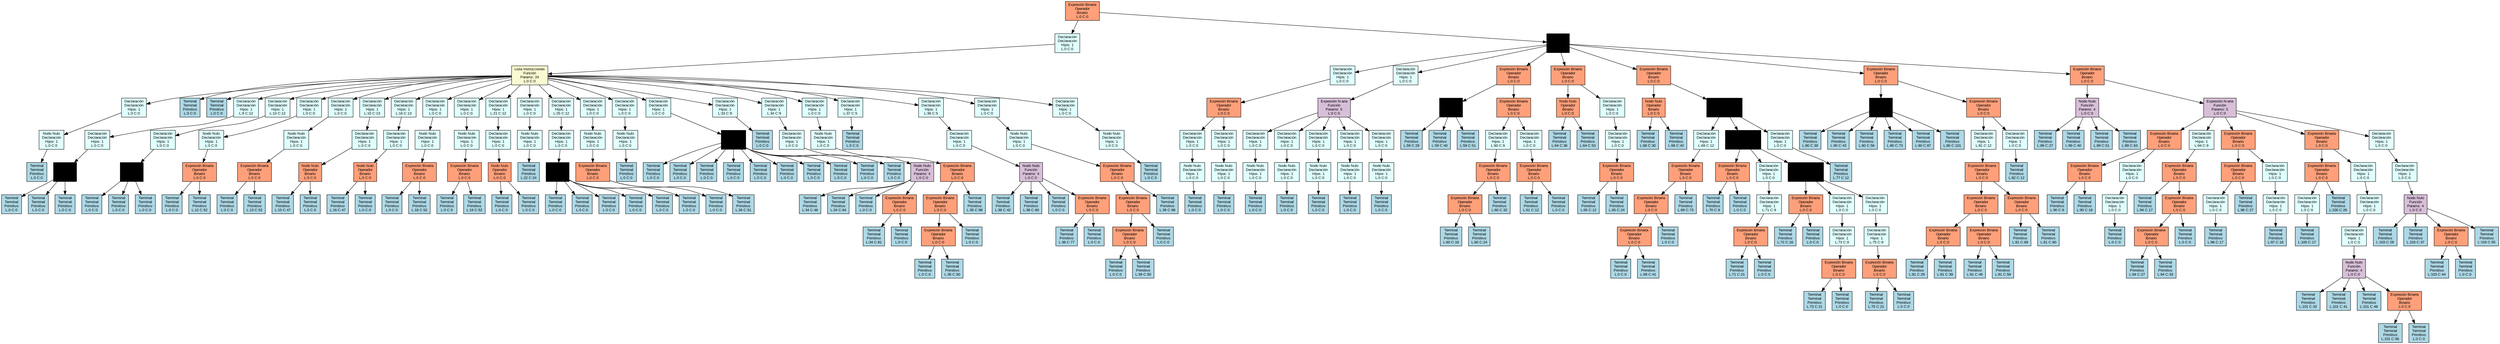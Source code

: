 digraph AST {
    rankdir=TB;
    node [shape=box, style=filled, fontname="Arial", fontsize=10];
    edge [fontname="Arial", fontsize=8];
    
    node0 [label="Expresión Binaria\nOperador\nBinario\nL:0 C:0", fillcolor="lightsalmon"];
    node1 [label="Declaración\nDeclaración\nHijos: 1\nL:0 C:0", fillcolor="lightcyan"];
    node0 -> node1;
    node2 [label="Lista Instrucciones\nFunción\nParams: 24\nL:0 C:0", fillcolor="lightgoldenrodyellow"];
    node1 -> node2;
    node3 [label="Declaración\nDeclaración\nHijos: 1\nL:0 C:0", fillcolor="lightcyan"];
    node2 -> node3;
    node4 [label="Nodo Nulo\nDeclaración\nHijos: 1\nL:0 C:0", fillcolor="lightcyan"];
    node3 -> node4;
    node5 [label="Terminal\nTerminal\nPrimitivo\nL:0 C:0", fillcolor="lightblue"];
    node4 -> node5;
    node6 [label="Terminal\nTerminal\nPrimitivo\nL:0 C:0", fillcolor="lightblue"];
    node2 -> node6;
    node7 [label="Terminal\nTerminal\nPrimitivo\nL:0 C:0", fillcolor="lightblue"];
    node2 -> node7;
    node8 [label="Declaración\nDeclaración\nHijos: 1\nL:9 C:12", fillcolor="lightcyan"];
    node2 -> node8;
    node9 [label="Declaración\nDeclaración\nHijos: 1\nL:0 C:0", fillcolor="lightcyan"];
    node8 -> node9;
    node10 [label="Nodo Nulo\nOperador\nTernario\nL:0 C:0", fillcolor="lightviolet"];
    node9 -> node10;
    node11 [label="Terminal\nTerminal\nPrimitivo\nL:0 C:0", fillcolor="lightblue"];
    node10 -> node11;
    node12 [label="Terminal\nTerminal\nPrimitivo\nL:0 C:0", fillcolor="lightblue"];
    node10 -> node12;
    node13 [label="Terminal\nTerminal\nPrimitivo\nL:0 C:0", fillcolor="lightblue"];
    node10 -> node13;
    node14 [label="Declaración\nDeclaración\nHijos: 1\nL:10 C:12", fillcolor="lightcyan"];
    node2 -> node14;
    node15 [label="Declaración\nDeclaración\nHijos: 1\nL:0 C:0", fillcolor="lightcyan"];
    node14 -> node15;
    node16 [label="Nodo Nulo\nOperador\nTernario\nL:0 C:0", fillcolor="lightviolet"];
    node15 -> node16;
    node17 [label="Terminal\nTerminal\nPrimitivo\nL:0 C:0", fillcolor="lightblue"];
    node16 -> node17;
    node18 [label="Terminal\nTerminal\nPrimitivo\nL:0 C:0", fillcolor="lightblue"];
    node16 -> node18;
    node19 [label="Terminal\nTerminal\nPrimitivo\nL:0 C:0", fillcolor="lightblue"];
    node16 -> node19;
    node20 [label="Declaración\nDeclaración\nHijos: 1\nL:0 C:0", fillcolor="lightcyan"];
    node2 -> node20;
    node21 [label="Nodo Nulo\nDeclaración\nHijos: 1\nL:0 C:0", fillcolor="lightcyan"];
    node20 -> node21;
    node22 [label="Expresión Binaria\nOperador\nBinario\nL:0 C:0", fillcolor="lightsalmon"];
    node21 -> node22;
    node23 [label="Terminal\nTerminal\nPrimitivo\nL:0 C:0", fillcolor="lightblue"];
    node22 -> node23;
    node24 [label="Terminal\nTerminal\nPrimitivo\nL:12 C:52", fillcolor="lightblue"];
    node22 -> node24;
    node25 [label="Declaración\nDeclaración\nHijos: 1\nL:0 C:0", fillcolor="lightcyan"];
    node2 -> node25;
    node26 [label="Nodo Nulo\nDeclaración\nHijos: 1\nL:0 C:0", fillcolor="lightcyan"];
    node25 -> node26;
    node27 [label="Expresión Binaria\nOperador\nBinario\nL:0 C:0", fillcolor="lightsalmon"];
    node26 -> node27;
    node28 [label="Terminal\nTerminal\nPrimitivo\nL:0 C:0", fillcolor="lightblue"];
    node27 -> node28;
    node29 [label="Terminal\nTerminal\nPrimitivo\nL:13 C:52", fillcolor="lightblue"];
    node27 -> node29;
    node30 [label="Declaración\nDeclaración\nHijos: 1\nL:15 C:13", fillcolor="lightcyan"];
    node2 -> node30;
    node31 [label="Declaración\nDeclaración\nHijos: 1\nL:0 C:0", fillcolor="lightcyan"];
    node30 -> node31;
    node32 [label="Nodo Nulo\nOperador\nBinario\nL:0 C:0", fillcolor="lightsalmon"];
    node31 -> node32;
    node33 [label="Terminal\nTerminal\nPrimitivo\nL:15 C:47", fillcolor="lightblue"];
    node32 -> node33;
    node34 [label="Terminal\nTerminal\nPrimitivo\nL:0 C:0", fillcolor="lightblue"];
    node32 -> node34;
    node35 [label="Declaración\nDeclaración\nHijos: 1\nL:16 C:13", fillcolor="lightcyan"];
    node2 -> node35;
    node36 [label="Declaración\nDeclaración\nHijos: 1\nL:0 C:0", fillcolor="lightcyan"];
    node35 -> node36;
    node37 [label="Nodo Nulo\nOperador\nBinario\nL:0 C:0", fillcolor="lightsalmon"];
    node36 -> node37;
    node38 [label="Terminal\nTerminal\nPrimitivo\nL:16 C:47", fillcolor="lightblue"];
    node37 -> node38;
    node39 [label="Terminal\nTerminal\nPrimitivo\nL:0 C:0", fillcolor="lightblue"];
    node37 -> node39;
    node40 [label="Declaración\nDeclaración\nHijos: 1\nL:0 C:0", fillcolor="lightcyan"];
    node2 -> node40;
    node41 [label="Nodo Nulo\nDeclaración\nHijos: 1\nL:0 C:0", fillcolor="lightcyan"];
    node40 -> node41;
    node42 [label="Expresión Binaria\nOperador\nBinario\nL:0 C:0", fillcolor="lightsalmon"];
    node41 -> node42;
    node43 [label="Terminal\nTerminal\nPrimitivo\nL:0 C:0", fillcolor="lightblue"];
    node42 -> node43;
    node44 [label="Terminal\nTerminal\nPrimitivo\nL:18 C:52", fillcolor="lightblue"];
    node42 -> node44;
    node45 [label="Declaración\nDeclaración\nHijos: 1\nL:0 C:0", fillcolor="lightcyan"];
    node2 -> node45;
    node46 [label="Nodo Nulo\nDeclaración\nHijos: 1\nL:0 C:0", fillcolor="lightcyan"];
    node45 -> node46;
    node47 [label="Expresión Binaria\nOperador\nBinario\nL:0 C:0", fillcolor="lightsalmon"];
    node46 -> node47;
    node48 [label="Terminal\nTerminal\nPrimitivo\nL:0 C:0", fillcolor="lightblue"];
    node47 -> node48;
    node49 [label="Terminal\nTerminal\nPrimitivo\nL:19 C:52", fillcolor="lightblue"];
    node47 -> node49;
    node50 [label="Declaración\nDeclaración\nHijos: 1\nL:21 C:12", fillcolor="lightcyan"];
    node2 -> node50;
    node51 [label="Declaración\nDeclaración\nHijos: 1\nL:0 C:0", fillcolor="lightcyan"];
    node50 -> node51;
    node52 [label="Nodo Nulo\nOperador\nBinario\nL:0 C:0", fillcolor="lightsalmon"];
    node51 -> node52;
    node53 [label="Terminal\nTerminal\nPrimitivo\nL:0 C:0", fillcolor="lightblue"];
    node52 -> node53;
    node54 [label="Terminal\nTerminal\nPrimitivo\nL:0 C:0", fillcolor="lightblue"];
    node52 -> node54;
    node55 [label="Declaración\nDeclaración\nHijos: 1\nL:0 C:0", fillcolor="lightcyan"];
    node2 -> node55;
    node56 [label="Nodo Nulo\nDeclaración\nHijos: 1\nL:0 C:0", fillcolor="lightcyan"];
    node55 -> node56;
    node57 [label="Terminal\nTerminal\nPrimitivo\nL:22 C:24", fillcolor="lightblue"];
    node56 -> node57;
    node58 [label="Declaración\nDeclaración\nHijos: 1\nL:25 C:12", fillcolor="lightcyan"];
    node2 -> node58;
    node59 [label="Declaración\nDeclaración\nHijos: 1\nL:0 C:0", fillcolor="lightcyan"];
    node58 -> node59;
    node60 [label="Nodo Nulo\nFunción\nParams: 6\nL:0 C:0", fillcolor="lightkhaki"];
    node59 -> node60;
    node61 [label="Terminal\nTerminal\nPrimitivo\nL:0 C:0", fillcolor="lightblue"];
    node60 -> node61;
    node62 [label="Terminal\nTerminal\nPrimitivo\nL:0 C:0", fillcolor="lightblue"];
    node60 -> node62;
    node63 [label="Terminal\nTerminal\nPrimitivo\nL:0 C:0", fillcolor="lightblue"];
    node60 -> node63;
    node64 [label="Terminal\nTerminal\nPrimitivo\nL:0 C:0", fillcolor="lightblue"];
    node60 -> node64;
    node65 [label="Terminal\nTerminal\nPrimitivo\nL:0 C:0", fillcolor="lightblue"];
    node60 -> node65;
    node66 [label="Terminal\nTerminal\nPrimitivo\nL:0 C:0", fillcolor="lightblue"];
    node60 -> node66;
    node67 [label="Declaración\nDeclaración\nHijos: 1\nL:0 C:0", fillcolor="lightcyan"];
    node2 -> node67;
    node68 [label="Nodo Nulo\nDeclaración\nHijos: 1\nL:0 C:0", fillcolor="lightcyan"];
    node67 -> node68;
    node69 [label="Expresión Binaria\nOperador\nBinario\nL:0 C:0", fillcolor="lightsalmon"];
    node68 -> node69;
    node70 [label="Terminal\nTerminal\nPrimitivo\nL:0 C:0", fillcolor="lightblue"];
    node69 -> node70;
    node71 [label="Terminal\nTerminal\nPrimitivo\nL:26 C:51", fillcolor="lightblue"];
    node69 -> node71;
    node72 [label="Declaración\nDeclaración\nHijos: 1\nL:0 C:0", fillcolor="lightcyan"];
    node2 -> node72;
    node73 [label="Nodo Nulo\nDeclaración\nHijos: 1\nL:0 C:0", fillcolor="lightcyan"];
    node72 -> node73;
    node74 [label="Terminal\nTerminal\nPrimitivo\nL:0 C:0", fillcolor="lightblue"];
    node73 -> node74;
    node75 [label="Declaración\nDeclaración\nHijos: 1\nL:0 C:0", fillcolor="lightcyan"];
    node2 -> node75;
    node76 [label="Bloque\nFunción\nParams: 10\nL:0 C:0", fillcolor="lightkhaki"];
    node75 -> node76;
    node77 [label="Terminal\nTerminal\nPrimitivo\nL:0 C:0", fillcolor="lightblue"];
    node76 -> node77;
    node78 [label="Terminal\nTerminal\nPrimitivo\nL:0 C:0", fillcolor="lightblue"];
    node76 -> node78;
    node79 [label="Terminal\nTerminal\nPrimitivo\nL:0 C:0", fillcolor="lightblue"];
    node76 -> node79;
    node80 [label="Terminal\nTerminal\nPrimitivo\nL:0 C:0", fillcolor="lightblue"];
    node76 -> node80;
    node81 [label="Terminal\nTerminal\nPrimitivo\nL:0 C:0", fillcolor="lightblue"];
    node76 -> node81;
    node82 [label="Terminal\nTerminal\nPrimitivo\nL:0 C:0", fillcolor="lightblue"];
    node76 -> node82;
    node83 [label="Terminal\nTerminal\nPrimitivo\nL:0 C:0", fillcolor="lightblue"];
    node76 -> node83;
    node84 [label="Terminal\nTerminal\nPrimitivo\nL:0 C:0", fillcolor="lightblue"];
    node76 -> node84;
    node85 [label="Terminal\nTerminal\nPrimitivo\nL:0 C:0", fillcolor="lightblue"];
    node76 -> node85;
    node86 [label="Terminal\nTerminal\nPrimitivo\nL:0 C:0", fillcolor="lightblue"];
    node76 -> node86;
    node87 [label="Declaración\nDeclaración\nHijos: 1\nL:33 C:9", fillcolor="lightcyan"];
    node2 -> node87;
    node88 [label="Terminal\nTerminal\nPrimitivo\nL:0 C:0", fillcolor="lightblue"];
    node87 -> node88;
    node89 [label="Declaración\nDeclaración\nHijos: 1\nL:34 C:9", fillcolor="lightcyan"];
    node2 -> node89;
    node90 [label="Declaración\nDeclaración\nHijos: 1\nL:0 C:0", fillcolor="lightcyan"];
    node89 -> node90;
    node91 [label="Nodo Nulo\nFunción\nParams: 4\nL:0 C:0", fillcolor="thistle"];
    node90 -> node91;
    node92 [label="Terminal\nTerminal\nPrimitivo\nL:34 C:46", fillcolor="lightblue"];
    node91 -> node92;
    node93 [label="Terminal\nTerminal\nPrimitivo\nL:34 C:64", fillcolor="lightblue"];
    node91 -> node93;
    node94 [label="Terminal\nTerminal\nPrimitivo\nL:0 C:0", fillcolor="lightblue"];
    node91 -> node94;
    node95 [label="Expresión Binaria\nOperador\nBinario\nL:0 C:0", fillcolor="lightsalmon"];
    node91 -> node95;
    node96 [label="Terminal\nTerminal\nPrimitivo\nL:34 C:81", fillcolor="lightblue"];
    node95 -> node96;
    node97 [label="Terminal\nTerminal\nPrimitivo\nL:0 C:0", fillcolor="lightblue"];
    node95 -> node97;
    node98 [label="Declaración\nDeclaración\nHijos: 1\nL:0 C:0", fillcolor="lightcyan"];
    node2 -> node98;
    node99 [label="Nodo Nulo\nDeclaración\nHijos: 1\nL:0 C:0", fillcolor="lightcyan"];
    node98 -> node99;
    node100 [label="Expresión Binaria\nOperador\nBinario\nL:0 C:0", fillcolor="lightsalmon"];
    node99 -> node100;
    node101 [label="Expresión Binaria\nOperador\nBinario\nL:0 C:0", fillcolor="lightsalmon"];
    node100 -> node101;
    node102 [label="Expresión Binaria\nOperador\nBinario\nL:0 C:0", fillcolor="lightsalmon"];
    node101 -> node102;
    node103 [label="Terminal\nTerminal\nPrimitivo\nL:0 C:0", fillcolor="lightblue"];
    node102 -> node103;
    node104 [label="Terminal\nTerminal\nPrimitivo\nL:35 C:50", fillcolor="lightblue"];
    node102 -> node104;
    node105 [label="Terminal\nTerminal\nPrimitivo\nL:0 C:0", fillcolor="lightblue"];
    node101 -> node105;
    node106 [label="Terminal\nTerminal\nPrimitivo\nL:35 C:98", fillcolor="lightblue"];
    node100 -> node106;
    node107 [label="Declaración\nDeclaración\nHijos: 1\nL:37 C:5", fillcolor="lightcyan"];
    node2 -> node107;
    node108 [label="Terminal\nTerminal\nPrimitivo\nL:0 C:0", fillcolor="lightblue"];
    node107 -> node108;
    node109 [label="Declaración\nDeclaración\nHijos: 1\nL:38 C:5", fillcolor="lightcyan"];
    node2 -> node109;
    node110 [label="Declaración\nDeclaración\nHijos: 1\nL:0 C:0", fillcolor="lightcyan"];
    node109 -> node110;
    node111 [label="Nodo Nulo\nFunción\nParams: 4\nL:0 C:0", fillcolor="thistle"];
    node110 -> node111;
    node112 [label="Terminal\nTerminal\nPrimitivo\nL:38 C:42", fillcolor="lightblue"];
    node111 -> node112;
    node113 [label="Terminal\nTerminal\nPrimitivo\nL:38 C:60", fillcolor="lightblue"];
    node111 -> node113;
    node114 [label="Terminal\nTerminal\nPrimitivo\nL:0 C:0", fillcolor="lightblue"];
    node111 -> node114;
    node115 [label="Expresión Binaria\nOperador\nBinario\nL:0 C:0", fillcolor="lightsalmon"];
    node111 -> node115;
    node116 [label="Terminal\nTerminal\nPrimitivo\nL:38 C:77", fillcolor="lightblue"];
    node115 -> node116;
    node117 [label="Terminal\nTerminal\nPrimitivo\nL:0 C:0", fillcolor="lightblue"];
    node115 -> node117;
    node118 [label="Declaración\nDeclaración\nHijos: 1\nL:0 C:0", fillcolor="lightcyan"];
    node2 -> node118;
    node119 [label="Nodo Nulo\nDeclaración\nHijos: 1\nL:0 C:0", fillcolor="lightcyan"];
    node118 -> node119;
    node120 [label="Expresión Binaria\nOperador\nBinario\nL:0 C:0", fillcolor="lightsalmon"];
    node119 -> node120;
    node121 [label="Expresión Binaria\nOperador\nBinario\nL:0 C:0", fillcolor="lightsalmon"];
    node120 -> node121;
    node122 [label="Expresión Binaria\nOperador\nBinario\nL:0 C:0", fillcolor="lightsalmon"];
    node121 -> node122;
    node123 [label="Terminal\nTerminal\nPrimitivo\nL:0 C:0", fillcolor="lightblue"];
    node122 -> node123;
    node124 [label="Terminal\nTerminal\nPrimitivo\nL:39 C:50", fillcolor="lightblue"];
    node122 -> node124;
    node125 [label="Terminal\nTerminal\nPrimitivo\nL:0 C:0", fillcolor="lightblue"];
    node121 -> node125;
    node126 [label="Terminal\nTerminal\nPrimitivo\nL:39 C:98", fillcolor="lightblue"];
    node120 -> node126;
    node127 [label="Declaración\nDeclaración\nHijos: 1\nL:0 C:0", fillcolor="lightcyan"];
    node2 -> node127;
    node128 [label="Nodo Nulo\nDeclaración\nHijos: 1\nL:0 C:0", fillcolor="lightcyan"];
    node127 -> node128;
    node129 [label="Terminal\nTerminal\nPrimitivo\nL:0 C:0", fillcolor="lightblue"];
    node128 -> node129;
    node130 [label="Bloque\nFunción\nParams: 7\nL:0 C:0", fillcolor="lightkhaki"];
    node0 -> node130;
    node131 [label="Declaración\nDeclaración\nHijos: 1\nL:0 C:0", fillcolor="lightcyan"];
    node130 -> node131;
    node132 [label="Expresión Binaria\nOperador\nBinario\nL:0 C:0", fillcolor="lightsalmon"];
    node131 -> node132;
    node133 [label="Declaración\nDeclaración\nHijos: 1\nL:0 C:0", fillcolor="lightcyan"];
    node132 -> node133;
    node134 [label="Nodo Nulo\nDeclaración\nHijos: 1\nL:0 C:0", fillcolor="lightcyan"];
    node133 -> node134;
    node135 [label="Terminal\nTerminal\nPrimitivo\nL:0 C:0", fillcolor="lightblue"];
    node134 -> node135;
    node136 [label="Declaración\nDeclaración\nHijos: 1\nL:0 C:0", fillcolor="lightcyan"];
    node132 -> node136;
    node137 [label="Nodo Nulo\nDeclaración\nHijos: 1\nL:0 C:0", fillcolor="lightcyan"];
    node136 -> node137;
    node138 [label="Terminal\nTerminal\nPrimitivo\nL:0 C:0", fillcolor="lightblue"];
    node137 -> node138;
    node139 [label="Declaración\nDeclaración\nHijos: 1\nL:0 C:0", fillcolor="lightcyan"];
    node130 -> node139;
    node140 [label="Expresión N-aria\nFunción\nParams: 5\nL:0 C:0", fillcolor="thistle"];
    node139 -> node140;
    node141 [label="Declaración\nDeclaración\nHijos: 1\nL:0 C:0", fillcolor="lightcyan"];
    node140 -> node141;
    node142 [label="Nodo Nulo\nDeclaración\nHijos: 1\nL:0 C:0", fillcolor="lightcyan"];
    node141 -> node142;
    node143 [label="Terminal\nTerminal\nPrimitivo\nL:0 C:0", fillcolor="lightblue"];
    node142 -> node143;
    node144 [label="Declaración\nDeclaración\nHijos: 1\nL:0 C:0", fillcolor="lightcyan"];
    node140 -> node144;
    node145 [label="Nodo Nulo\nDeclaración\nHijos: 1\nL:0 C:0", fillcolor="lightcyan"];
    node144 -> node145;
    node146 [label="Terminal\nTerminal\nPrimitivo\nL:0 C:0", fillcolor="lightblue"];
    node145 -> node146;
    node147 [label="Declaración\nDeclaración\nHijos: 1\nL:0 C:0", fillcolor="lightcyan"];
    node140 -> node147;
    node148 [label="Nodo Nulo\nDeclaración\nHijos: 1\nL:0 C:0", fillcolor="lightcyan"];
    node147 -> node148;
    node149 [label="Terminal\nTerminal\nPrimitivo\nL:0 C:0", fillcolor="lightblue"];
    node148 -> node149;
    node150 [label="Declaración\nDeclaración\nHijos: 1\nL:0 C:0", fillcolor="lightcyan"];
    node140 -> node150;
    node151 [label="Nodo Nulo\nDeclaración\nHijos: 1\nL:0 C:0", fillcolor="lightcyan"];
    node150 -> node151;
    node152 [label="Terminal\nTerminal\nPrimitivo\nL:0 C:0", fillcolor="lightblue"];
    node151 -> node152;
    node153 [label="Declaración\nDeclaración\nHijos: 1\nL:0 C:0", fillcolor="lightcyan"];
    node140 -> node153;
    node154 [label="Nodo Nulo\nDeclaración\nHijos: 1\nL:0 C:0", fillcolor="lightcyan"];
    node153 -> node154;
    node155 [label="Terminal\nTerminal\nPrimitivo\nL:0 C:0", fillcolor="lightblue"];
    node154 -> node155;
    node156 [label="Expresión Binaria\nOperador\nBinario\nL:0 C:0", fillcolor="lightsalmon"];
    node130 -> node156;
    node157 [label="Nodo Nulo\nOperador\nTernario\nL:0 C:0", fillcolor="lightviolet"];
    node156 -> node157;
    node158 [label="Terminal\nTerminal\nPrimitivo\nL:59 C:29", fillcolor="lightblue"];
    node157 -> node158;
    node159 [label="Terminal\nTerminal\nPrimitivo\nL:59 C:40", fillcolor="lightblue"];
    node157 -> node159;
    node160 [label="Terminal\nTerminal\nPrimitivo\nL:59 C:51", fillcolor="lightblue"];
    node157 -> node160;
    node161 [label="Expresión Binaria\nOperador\nBinario\nL:0 C:0", fillcolor="lightsalmon"];
    node156 -> node161;
    node162 [label="Declaración\nDeclaración\nHijos: 1\nL:60 C:9", fillcolor="lightcyan"];
    node161 -> node162;
    node163 [label="Expresión Binaria\nOperador\nBinario\nL:0 C:0", fillcolor="lightsalmon"];
    node162 -> node163;
    node164 [label="Expresión Binaria\nOperador\nBinario\nL:0 C:0", fillcolor="lightsalmon"];
    node163 -> node164;
    node165 [label="Terminal\nTerminal\nPrimitivo\nL:60 C:16", fillcolor="lightblue"];
    node164 -> node165;
    node166 [label="Terminal\nTerminal\nPrimitivo\nL:60 C:24", fillcolor="lightblue"];
    node164 -> node166;
    node167 [label="Terminal\nTerminal\nPrimitivo\nL:60 C:32", fillcolor="lightblue"];
    node163 -> node167;
    node168 [label="Declaración\nDeclaración\nHijos: 1\nL:0 C:0", fillcolor="lightcyan"];
    node161 -> node168;
    node169 [label="Expresión Binaria\nOperador\nBinario\nL:0 C:0", fillcolor="lightsalmon"];
    node168 -> node169;
    node170 [label="Terminal\nTerminal\nPrimitivo\nL:61 C:12", fillcolor="lightblue"];
    node169 -> node170;
    node171 [label="Terminal\nTerminal\nPrimitivo\nL:0 C:0", fillcolor="lightblue"];
    node169 -> node171;
    node172 [label="Expresión Binaria\nOperador\nBinario\nL:0 C:0", fillcolor="lightsalmon"];
    node130 -> node172;
    node173 [label="Nodo Nulo\nOperador\nBinario\nL:0 C:0", fillcolor="lightsalmon"];
    node172 -> node173;
    node174 [label="Terminal\nTerminal\nPrimitivo\nL:64 C:36", fillcolor="lightblue"];
    node173 -> node174;
    node175 [label="Terminal\nTerminal\nPrimitivo\nL:64 C:53", fillcolor="lightblue"];
    node173 -> node175;
    node176 [label="Declaración\nDeclaración\nHijos: 1\nL:0 C:0", fillcolor="lightcyan"];
    node172 -> node176;
    node177 [label="Declaración\nDeclaración\nHijos: 1\nL:0 C:0", fillcolor="lightcyan"];
    node176 -> node177;
    node178 [label="Expresión Binaria\nOperador\nBinario\nL:0 C:0", fillcolor="lightsalmon"];
    node177 -> node178;
    node179 [label="Terminal\nTerminal\nPrimitivo\nL:65 C:12", fillcolor="lightblue"];
    node178 -> node179;
    node180 [label="Terminal\nTerminal\nPrimitivo\nL:65 C:24", fillcolor="lightblue"];
    node178 -> node180;
    node181 [label="Expresión Binaria\nOperador\nBinario\nL:0 C:0", fillcolor="lightsalmon"];
    node130 -> node181;
    node182 [label="Nodo Nulo\nOperador\nBinario\nL:0 C:0", fillcolor="lightsalmon"];
    node181 -> node182;
    node183 [label="Terminal\nTerminal\nPrimitivo\nL:68 C:30", fillcolor="lightblue"];
    node182 -> node183;
    node184 [label="Terminal\nTerminal\nPrimitivo\nL:68 C:42", fillcolor="lightblue"];
    node182 -> node184;
    node185 [label="Expresión Ternaria\nOperador\nTernario\nL:0 C:0", fillcolor="lightviolet"];
    node181 -> node185;
    node186 [label="Declaración\nDeclaración\nHijos: 1\nL:69 C:12", fillcolor="lightcyan"];
    node185 -> node186;
    node187 [label="Expresión Binaria\nOperador\nBinario\nL:0 C:0", fillcolor="lightsalmon"];
    node186 -> node187;
    node188 [label="Expresión Binaria\nOperador\nBinario\nL:0 C:0", fillcolor="lightsalmon"];
    node187 -> node188;
    node189 [label="Expresión Binaria\nOperador\nBinario\nL:0 C:0", fillcolor="lightsalmon"];
    node188 -> node189;
    node190 [label="Terminal\nTerminal\nPrimitivo\nL:0 C:0", fillcolor="lightblue"];
    node189 -> node190;
    node191 [label="Terminal\nTerminal\nPrimitivo\nL:69 C:41", fillcolor="lightblue"];
    node189 -> node191;
    node192 [label="Terminal\nTerminal\nPrimitivo\nL:0 C:0", fillcolor="lightblue"];
    node188 -> node192;
    node193 [label="Terminal\nTerminal\nPrimitivo\nL:69 C:73", fillcolor="lightblue"];
    node187 -> node193;
    node194 [label="Expresión Ternaria\nOperador\nTernario\nL:0 C:0", fillcolor="lightviolet"];
    node185 -> node194;
    node195 [label="Expresión Binaria\nOperador\nBinario\nL:0 C:0", fillcolor="lightsalmon"];
    node194 -> node195;
    node196 [label="Terminal\nTerminal\nPrimitivo\nL:70 C:9", fillcolor="lightblue"];
    node195 -> node196;
    node197 [label="Terminal\nTerminal\nPrimitivo\nL:0 C:0", fillcolor="lightblue"];
    node195 -> node197;
    node198 [label="Declaración\nDeclaración\nHijos: 1\nL:0 C:0", fillcolor="lightcyan"];
    node194 -> node198;
    node199 [label="Declaración\nDeclaración\nHijos: 1\nL:71 C:9", fillcolor="lightcyan"];
    node198 -> node199;
    node200 [label="Expresión Binaria\nOperador\nBinario\nL:0 C:0", fillcolor="lightsalmon"];
    node199 -> node200;
    node201 [label="Terminal\nTerminal\nPrimitivo\nL:71 C:21", fillcolor="lightblue"];
    node200 -> node201;
    node202 [label="Terminal\nTerminal\nPrimitivo\nL:0 C:0", fillcolor="lightblue"];
    node200 -> node202;
    node203 [label="Expresión Ternaria\nOperador\nTernario\nL:0 C:0", fillcolor="lightviolet"];
    node194 -> node203;
    node204 [label="Expresión Binaria\nOperador\nBinario\nL:0 C:0", fillcolor="lightsalmon"];
    node203 -> node204;
    node205 [label="Terminal\nTerminal\nPrimitivo\nL:72 C:16", fillcolor="lightblue"];
    node204 -> node205;
    node206 [label="Terminal\nTerminal\nPrimitivo\nL:0 C:0", fillcolor="lightblue"];
    node204 -> node206;
    node207 [label="Declaración\nDeclaración\nHijos: 1\nL:0 C:0", fillcolor="lightcyan"];
    node203 -> node207;
    node208 [label="Declaración\nDeclaración\nHijos: 1\nL:73 C:9", fillcolor="lightcyan"];
    node207 -> node208;
    node209 [label="Expresión Binaria\nOperador\nBinario\nL:0 C:0", fillcolor="lightsalmon"];
    node208 -> node209;
    node210 [label="Terminal\nTerminal\nPrimitivo\nL:73 C:21", fillcolor="lightblue"];
    node209 -> node210;
    node211 [label="Terminal\nTerminal\nPrimitivo\nL:0 C:0", fillcolor="lightblue"];
    node209 -> node211;
    node212 [label="Declaración\nDeclaración\nHijos: 1\nL:0 C:0", fillcolor="lightcyan"];
    node203 -> node212;
    node213 [label="Declaración\nDeclaración\nHijos: 1\nL:75 C:9", fillcolor="lightcyan"];
    node212 -> node213;
    node214 [label="Expresión Binaria\nOperador\nBinario\nL:0 C:0", fillcolor="lightsalmon"];
    node213 -> node214;
    node215 [label="Terminal\nTerminal\nPrimitivo\nL:75 C:21", fillcolor="lightblue"];
    node214 -> node215;
    node216 [label="Terminal\nTerminal\nPrimitivo\nL:0 C:0", fillcolor="lightblue"];
    node214 -> node216;
    node217 [label="Declaración\nDeclaración\nHijos: 1\nL:0 C:0", fillcolor="lightcyan"];
    node185 -> node217;
    node218 [label="Terminal\nTerminal\nPrimitivo\nL:77 C:12", fillcolor="lightblue"];
    node217 -> node218;
    node219 [label="Expresión Binaria\nOperador\nBinario\nL:0 C:0", fillcolor="lightsalmon"];
    node130 -> node219;
    node220 [label="Nodo Nulo\nFunción\nParams: 6\nL:0 C:0", fillcolor="lightkhaki"];
    node219 -> node220;
    node221 [label="Terminal\nTerminal\nPrimitivo\nL:80 C:30", fillcolor="lightblue"];
    node220 -> node221;
    node222 [label="Terminal\nTerminal\nPrimitivo\nL:80 C:43", fillcolor="lightblue"];
    node220 -> node222;
    node223 [label="Terminal\nTerminal\nPrimitivo\nL:80 C:56", fillcolor="lightblue"];
    node220 -> node223;
    node224 [label="Terminal\nTerminal\nPrimitivo\nL:80 C:73", fillcolor="lightblue"];
    node220 -> node224;
    node225 [label="Terminal\nTerminal\nPrimitivo\nL:80 C:87", fillcolor="lightblue"];
    node220 -> node225;
    node226 [label="Terminal\nTerminal\nPrimitivo\nL:80 C:101", fillcolor="lightblue"];
    node220 -> node226;
    node227 [label="Expresión Binaria\nOperador\nBinario\nL:0 C:0", fillcolor="lightsalmon"];
    node219 -> node227;
    node228 [label="Declaración\nDeclaración\nHijos: 1\nL:81 C:12", fillcolor="lightcyan"];
    node227 -> node228;
    node229 [label="Expresión Binaria\nOperador\nBinario\nL:0 C:0", fillcolor="lightsalmon"];
    node228 -> node229;
    node230 [label="Expresión Binaria\nOperador\nBinario\nL:0 C:0", fillcolor="lightsalmon"];
    node229 -> node230;
    node231 [label="Expresión Binaria\nOperador\nBinario\nL:0 C:0", fillcolor="lightsalmon"];
    node230 -> node231;
    node232 [label="Terminal\nTerminal\nPrimitivo\nL:81 C:29", fillcolor="lightblue"];
    node231 -> node232;
    node233 [label="Terminal\nTerminal\nPrimitivo\nL:81 C:39", fillcolor="lightblue"];
    node231 -> node233;
    node234 [label="Expresión Binaria\nOperador\nBinario\nL:0 C:0", fillcolor="lightsalmon"];
    node230 -> node234;
    node235 [label="Terminal\nTerminal\nPrimitivo\nL:81 C:49", fillcolor="lightblue"];
    node234 -> node235;
    node236 [label="Terminal\nTerminal\nPrimitivo\nL:81 C:59", fillcolor="lightblue"];
    node234 -> node236;
    node237 [label="Expresión Binaria\nOperador\nBinario\nL:0 C:0", fillcolor="lightsalmon"];
    node229 -> node237;
    node238 [label="Terminal\nTerminal\nPrimitivo\nL:81 C:69", fillcolor="lightblue"];
    node237 -> node238;
    node239 [label="Terminal\nTerminal\nPrimitivo\nL:81 C:80", fillcolor="lightblue"];
    node237 -> node239;
    node240 [label="Declaración\nDeclaración\nHijos: 1\nL:0 C:0", fillcolor="lightcyan"];
    node227 -> node240;
    node241 [label="Terminal\nTerminal\nPrimitivo\nL:82 C:12", fillcolor="lightblue"];
    node240 -> node241;
    node242 [label="Expresión Binaria\nOperador\nBinario\nL:0 C:0", fillcolor="lightsalmon"];
    node130 -> node242;
    node243 [label="Nodo Nulo\nFunción\nParams: 4\nL:0 C:0", fillcolor="thistle"];
    node242 -> node243;
    node244 [label="Terminal\nTerminal\nPrimitivo\nL:89 C:27", fillcolor="lightblue"];
    node243 -> node244;
    node245 [label="Terminal\nTerminal\nPrimitivo\nL:89 C:40", fillcolor="lightblue"];
    node243 -> node245;
    node246 [label="Terminal\nTerminal\nPrimitivo\nL:89 C:51", fillcolor="lightblue"];
    node243 -> node246;
    node247 [label="Terminal\nTerminal\nPrimitivo\nL:89 C:63", fillcolor="lightblue"];
    node243 -> node247;
    node248 [label="Expresión N-aria\nFunción\nParams: 5\nL:0 C:0", fillcolor="thistle"];
    node242 -> node248;
    node249 [label="Expresión Binaria\nOperador\nBinario\nL:0 C:0", fillcolor="lightsalmon"];
    node248 -> node249;
    node250 [label="Expresión Binaria\nOperador\nBinario\nL:0 C:0", fillcolor="lightsalmon"];
    node249 -> node250;
    node251 [label="Terminal\nTerminal\nPrimitivo\nL:90 C:9", fillcolor="lightblue"];
    node250 -> node251;
    node252 [label="Terminal\nTerminal\nPrimitivo\nL:90 C:18", fillcolor="lightblue"];
    node250 -> node252;
    node253 [label="Declaración\nDeclaración\nHijos: 1\nL:0 C:0", fillcolor="lightcyan"];
    node249 -> node253;
    node254 [label="Declaración\nDeclaración\nHijos: 1\nL:0 C:0", fillcolor="lightcyan"];
    node253 -> node254;
    node255 [label="Terminal\nTerminal\nPrimitivo\nL:0 C:0", fillcolor="lightblue"];
    node254 -> node255;
    node256 [label="Declaración\nDeclaración\nHijos: 1\nL:94 C:9", fillcolor="lightcyan"];
    node248 -> node256;
    node257 [label="Expresión Binaria\nOperador\nBinario\nL:0 C:0", fillcolor="lightsalmon"];
    node256 -> node257;
    node258 [label="Terminal\nTerminal\nPrimitivo\nL:94 C:17", fillcolor="lightblue"];
    node257 -> node258;
    node259 [label="Expresión Binaria\nOperador\nBinario\nL:0 C:0", fillcolor="lightsalmon"];
    node257 -> node259;
    node260 [label="Expresión Binaria\nOperador\nBinario\nL:0 C:0", fillcolor="lightsalmon"];
    node259 -> node260;
    node261 [label="Terminal\nTerminal\nPrimitivo\nL:94 C:27", fillcolor="lightblue"];
    node260 -> node261;
    node262 [label="Terminal\nTerminal\nPrimitivo\nL:94 C:33", fillcolor="lightblue"];
    node260 -> node262;
    node263 [label="Terminal\nTerminal\nPrimitivo\nL:0 C:0", fillcolor="lightblue"];
    node259 -> node263;
    node264 [label="Expresión Binaria\nOperador\nBinario\nL:0 C:0", fillcolor="lightsalmon"];
    node248 -> node264;
    node265 [label="Expresión Binaria\nOperador\nBinario\nL:0 C:0", fillcolor="lightsalmon"];
    node264 -> node265;
    node266 [label="Declaración\nDeclaración\nHijos: 1\nL:0 C:0", fillcolor="lightcyan"];
    node265 -> node266;
    node267 [label="Terminal\nTerminal\nPrimitivo\nL:96 C:17", fillcolor="lightblue"];
    node266 -> node267;
    node268 [label="Terminal\nTerminal\nPrimitivo\nL:96 C:27", fillcolor="lightblue"];
    node265 -> node268;
    node269 [label="Declaración\nDeclaración\nHijos: 1\nL:0 C:0", fillcolor="lightcyan"];
    node264 -> node269;
    node270 [label="Declaración\nDeclaración\nHijos: 1\nL:0 C:0", fillcolor="lightcyan"];
    node269 -> node270;
    node271 [label="Terminal\nTerminal\nPrimitivo\nL:97 C:16", fillcolor="lightblue"];
    node270 -> node271;
    node272 [label="Expresión Binaria\nOperador\nBinario\nL:0 C:0", fillcolor="lightsalmon"];
    node248 -> node272;
    node273 [label="Expresión Binaria\nOperador\nBinario\nL:0 C:0", fillcolor="lightsalmon"];
    node272 -> node273;
    node274 [label="Declaración\nDeclaración\nHijos: 1\nL:0 C:0", fillcolor="lightcyan"];
    node273 -> node274;
    node275 [label="Terminal\nTerminal\nPrimitivo\nL:100 C:17", fillcolor="lightblue"];
    node274 -> node275;
    node276 [label="Terminal\nTerminal\nPrimitivo\nL:100 C:26", fillcolor="lightblue"];
    node273 -> node276;
    node277 [label="Declaración\nDeclaración\nHijos: 1\nL:0 C:0", fillcolor="lightcyan"];
    node272 -> node277;
    node278 [label="Declaración\nDeclaración\nHijos: 1\nL:0 C:0", fillcolor="lightcyan"];
    node277 -> node278;
    node279 [label="Declaración\nDeclaración\nHijos: 1\nL:0 C:0", fillcolor="lightcyan"];
    node278 -> node279;
    node280 [label="Nodo Nulo\nFunción\nParams: 4\nL:0 C:0", fillcolor="thistle"];
    node279 -> node280;
    node281 [label="Terminal\nTerminal\nPrimitivo\nL:101 C:32", fillcolor="lightblue"];
    node280 -> node281;
    node282 [label="Terminal\nTerminal\nPrimitivo\nL:101 C:41", fillcolor="lightblue"];
    node280 -> node282;
    node283 [label="Terminal\nTerminal\nPrimitivo\nL:101 C:48", fillcolor="lightblue"];
    node280 -> node283;
    node284 [label="Expresión Binaria\nOperador\nBinario\nL:0 C:0", fillcolor="lightsalmon"];
    node280 -> node284;
    node285 [label="Terminal\nTerminal\nPrimitivo\nL:101 C:56", fillcolor="lightblue"];
    node284 -> node285;
    node286 [label="Terminal\nTerminal\nPrimitivo\nL:0 C:0", fillcolor="lightblue"];
    node284 -> node286;
    node287 [label="Declaración\nDeclaración\nHijos: 1\nL:0 C:0", fillcolor="lightcyan"];
    node248 -> node287;
    node288 [label="Declaración\nDeclaración\nHijos: 1\nL:0 C:0", fillcolor="lightcyan"];
    node287 -> node288;
    node289 [label="Nodo Nulo\nFunción\nParams: 4\nL:0 C:0", fillcolor="thistle"];
    node288 -> node289;
    node290 [label="Terminal\nTerminal\nPrimitivo\nL:103 C:28", fillcolor="lightblue"];
    node289 -> node290;
    node291 [label="Terminal\nTerminal\nPrimitivo\nL:103 C:37", fillcolor="lightblue"];
    node289 -> node291;
    node292 [label="Expresión Binaria\nOperador\nBinario\nL:0 C:0", fillcolor="lightsalmon"];
    node289 -> node292;
    node293 [label="Terminal\nTerminal\nPrimitivo\nL:103 C:44", fillcolor="lightblue"];
    node292 -> node293;
    node294 [label="Terminal\nTerminal\nPrimitivo\nL:0 C:0", fillcolor="lightblue"];
    node292 -> node294;
    node295 [label="Terminal\nTerminal\nPrimitivo\nL:103 C:55", fillcolor="lightblue"];
    node289 -> node295;
}
